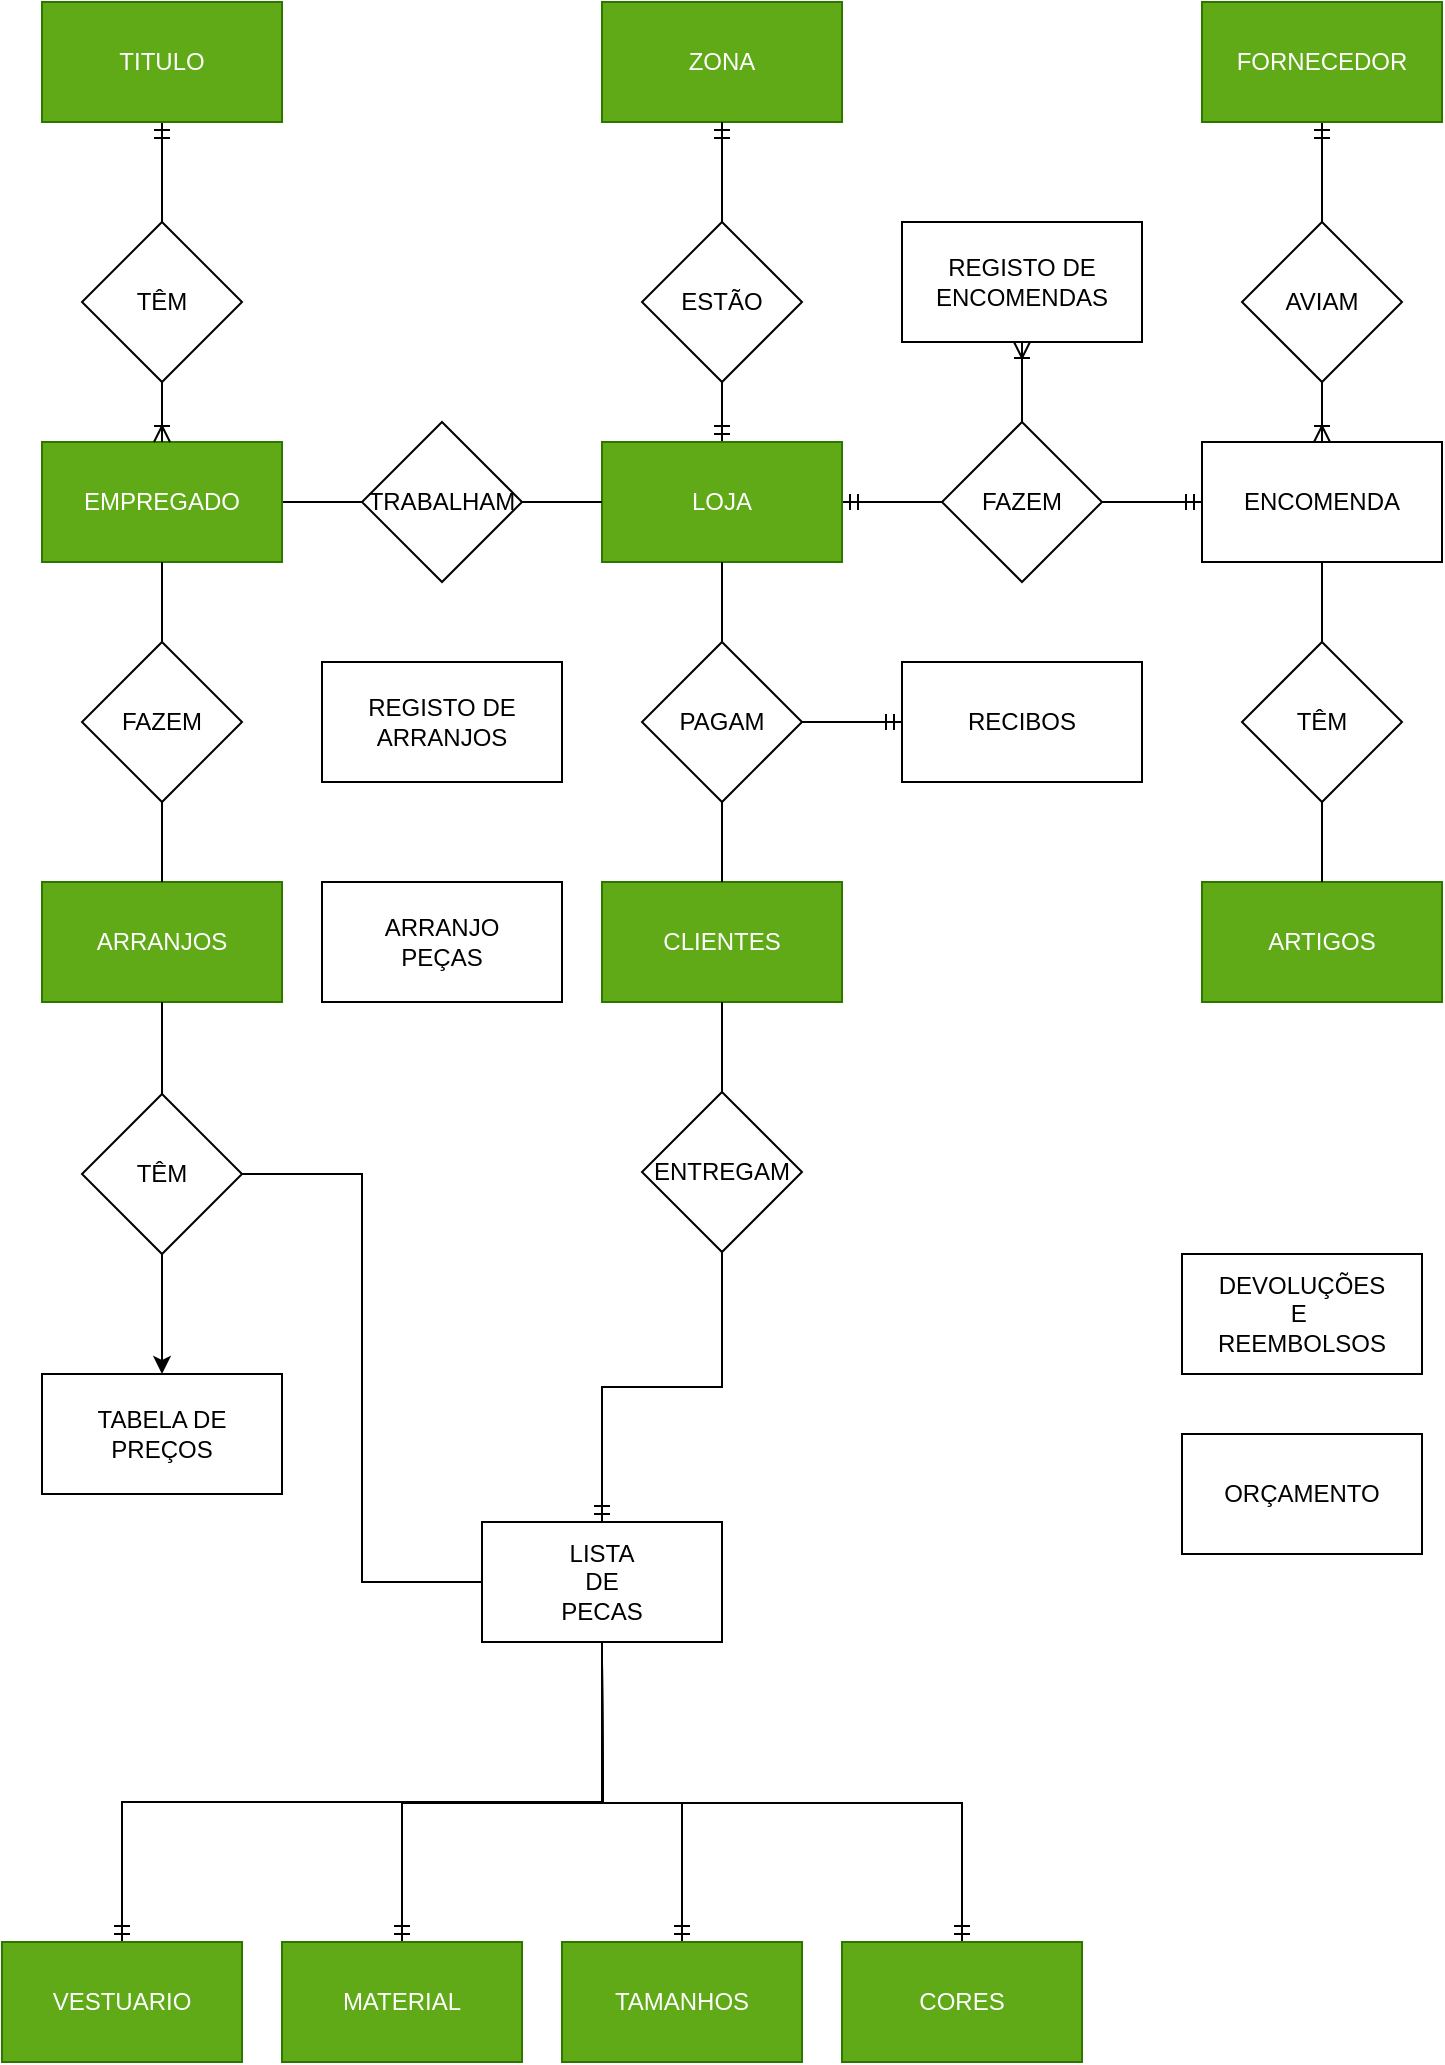 <mxfile version="21.2.8" type="device">
  <diagram id="VUGnv1790P0Y--bCL7xw" name="Página-1">
    <mxGraphModel dx="1100" dy="1124" grid="1" gridSize="10" guides="1" tooltips="1" connect="1" arrows="1" fold="1" page="1" pageScale="1" pageWidth="827" pageHeight="1169" math="0" shadow="0">
      <root>
        <mxCell id="0" />
        <mxCell id="1" parent="0" />
        <mxCell id="qNM4ZrsW653NBcpd8kQr-1" value="ZONA" style="rounded=0;whiteSpace=wrap;html=1;fillColor=#60a917;fontColor=#ffffff;strokeColor=#2D7600;" parent="1" vertex="1">
          <mxGeometry x="340" y="30" width="120" height="60" as="geometry" />
        </mxCell>
        <mxCell id="qNM4ZrsW653NBcpd8kQr-6" style="edgeStyle=orthogonalEdgeStyle;rounded=0;orthogonalLoop=1;jettySize=auto;html=1;exitX=0.5;exitY=0;exitDx=0;exitDy=0;entryX=0.5;entryY=1;entryDx=0;entryDy=0;endArrow=none;endFill=0;startArrow=ERmandOne;startFill=0;" parent="1" source="qNM4ZrsW653NBcpd8kQr-2" target="qNM4ZrsW653NBcpd8kQr-5" edge="1">
          <mxGeometry relative="1" as="geometry" />
        </mxCell>
        <mxCell id="qNM4ZrsW653NBcpd8kQr-22" style="edgeStyle=orthogonalEdgeStyle;rounded=0;orthogonalLoop=1;jettySize=auto;html=1;exitX=1;exitY=0.5;exitDx=0;exitDy=0;entryX=0;entryY=0.5;entryDx=0;entryDy=0;endArrow=none;endFill=0;startArrow=ERmandOne;startFill=0;" parent="1" source="qNM4ZrsW653NBcpd8kQr-2" target="qNM4ZrsW653NBcpd8kQr-21" edge="1">
          <mxGeometry relative="1" as="geometry" />
        </mxCell>
        <mxCell id="qNM4ZrsW653NBcpd8kQr-2" value="LOJA" style="rounded=0;whiteSpace=wrap;html=1;fillColor=#60a917;fontColor=#ffffff;strokeColor=#2D7600;" parent="1" vertex="1">
          <mxGeometry x="340" y="250" width="120" height="60" as="geometry" />
        </mxCell>
        <mxCell id="qNM4ZrsW653NBcpd8kQr-10" style="edgeStyle=orthogonalEdgeStyle;rounded=0;orthogonalLoop=1;jettySize=auto;html=1;exitX=1;exitY=0.5;exitDx=0;exitDy=0;entryX=0;entryY=0.5;entryDx=0;entryDy=0;endArrow=none;endFill=0;" parent="1" source="qNM4ZrsW653NBcpd8kQr-3" target="qNM4ZrsW653NBcpd8kQr-9" edge="1">
          <mxGeometry relative="1" as="geometry" />
        </mxCell>
        <mxCell id="qNM4ZrsW653NBcpd8kQr-3" value="EMPREGADO" style="rounded=0;whiteSpace=wrap;html=1;fillColor=#60a917;fontColor=#ffffff;strokeColor=#2D7600;" parent="1" vertex="1">
          <mxGeometry x="60" y="250" width="120" height="60" as="geometry" />
        </mxCell>
        <mxCell id="qNM4ZrsW653NBcpd8kQr-7" style="edgeStyle=orthogonalEdgeStyle;rounded=0;orthogonalLoop=1;jettySize=auto;html=1;exitX=0.5;exitY=0;exitDx=0;exitDy=0;entryX=0.5;entryY=1;entryDx=0;entryDy=0;endArrow=ERmandOne;endFill=0;startArrow=none;startFill=0;" parent="1" source="qNM4ZrsW653NBcpd8kQr-5" target="qNM4ZrsW653NBcpd8kQr-1" edge="1">
          <mxGeometry relative="1" as="geometry" />
        </mxCell>
        <mxCell id="qNM4ZrsW653NBcpd8kQr-5" value="ESTÃO" style="rhombus;whiteSpace=wrap;html=1;" parent="1" vertex="1">
          <mxGeometry x="360" y="140" width="80" height="80" as="geometry" />
        </mxCell>
        <mxCell id="qNM4ZrsW653NBcpd8kQr-11" style="edgeStyle=orthogonalEdgeStyle;rounded=0;orthogonalLoop=1;jettySize=auto;html=1;exitX=1;exitY=0.5;exitDx=0;exitDy=0;entryX=0;entryY=0.5;entryDx=0;entryDy=0;endArrow=none;endFill=0;" parent="1" source="qNM4ZrsW653NBcpd8kQr-9" target="qNM4ZrsW653NBcpd8kQr-2" edge="1">
          <mxGeometry relative="1" as="geometry" />
        </mxCell>
        <mxCell id="qNM4ZrsW653NBcpd8kQr-9" value="TRABALHAM" style="rhombus;whiteSpace=wrap;html=1;" parent="1" vertex="1">
          <mxGeometry x="220" y="240" width="80" height="80" as="geometry" />
        </mxCell>
        <mxCell id="qNM4ZrsW653NBcpd8kQr-15" style="edgeStyle=orthogonalEdgeStyle;rounded=0;orthogonalLoop=1;jettySize=auto;html=1;exitX=0.5;exitY=1;exitDx=0;exitDy=0;entryX=0.5;entryY=0;entryDx=0;entryDy=0;endArrow=ERoneToMany;endFill=0;" parent="1" source="qNM4ZrsW653NBcpd8kQr-12" target="qNM4ZrsW653NBcpd8kQr-3" edge="1">
          <mxGeometry relative="1" as="geometry" />
        </mxCell>
        <mxCell id="qNM4ZrsW653NBcpd8kQr-12" value="TÊM" style="rhombus;whiteSpace=wrap;html=1;" parent="1" vertex="1">
          <mxGeometry x="80" y="140" width="80" height="80" as="geometry" />
        </mxCell>
        <mxCell id="qNM4ZrsW653NBcpd8kQr-14" style="edgeStyle=orthogonalEdgeStyle;rounded=0;orthogonalLoop=1;jettySize=auto;html=1;exitX=0.5;exitY=1;exitDx=0;exitDy=0;entryX=0.5;entryY=0;entryDx=0;entryDy=0;endArrow=none;endFill=0;startArrow=ERmandOne;startFill=0;" parent="1" source="qNM4ZrsW653NBcpd8kQr-13" target="qNM4ZrsW653NBcpd8kQr-12" edge="1">
          <mxGeometry relative="1" as="geometry" />
        </mxCell>
        <mxCell id="qNM4ZrsW653NBcpd8kQr-13" value="TITULO" style="rounded=0;whiteSpace=wrap;html=1;fillColor=#60a917;fontColor=#ffffff;strokeColor=#2D7600;" parent="1" vertex="1">
          <mxGeometry x="60" y="30" width="120" height="60" as="geometry" />
        </mxCell>
        <mxCell id="qNM4ZrsW653NBcpd8kQr-23" style="edgeStyle=orthogonalEdgeStyle;rounded=0;orthogonalLoop=1;jettySize=auto;html=1;exitX=0;exitY=0.5;exitDx=0;exitDy=0;entryX=1;entryY=0.5;entryDx=0;entryDy=0;endArrow=none;endFill=0;startArrow=ERmandOne;startFill=0;" parent="1" source="qNM4ZrsW653NBcpd8kQr-18" target="qNM4ZrsW653NBcpd8kQr-21" edge="1">
          <mxGeometry relative="1" as="geometry" />
        </mxCell>
        <mxCell id="qNM4ZrsW653NBcpd8kQr-18" value="ENCOMENDA" style="rounded=0;whiteSpace=wrap;html=1;" parent="1" vertex="1">
          <mxGeometry x="640" y="250" width="120" height="60" as="geometry" />
        </mxCell>
        <mxCell id="qNM4ZrsW653NBcpd8kQr-24" style="edgeStyle=orthogonalEdgeStyle;rounded=0;orthogonalLoop=1;jettySize=auto;html=1;exitX=0.5;exitY=1;exitDx=0;exitDy=0;entryX=0.5;entryY=0;entryDx=0;entryDy=0;endArrow=none;endFill=0;startArrow=ERmandOne;startFill=0;" parent="1" source="qNM4ZrsW653NBcpd8kQr-19" target="qNM4ZrsW653NBcpd8kQr-20" edge="1">
          <mxGeometry relative="1" as="geometry" />
        </mxCell>
        <mxCell id="qNM4ZrsW653NBcpd8kQr-19" value="FORNECEDOR" style="rounded=0;whiteSpace=wrap;html=1;fillColor=#60a917;fontColor=#ffffff;strokeColor=#2D7600;" parent="1" vertex="1">
          <mxGeometry x="640" y="30" width="120" height="60" as="geometry" />
        </mxCell>
        <mxCell id="qNM4ZrsW653NBcpd8kQr-25" style="edgeStyle=orthogonalEdgeStyle;rounded=0;orthogonalLoop=1;jettySize=auto;html=1;exitX=0.5;exitY=1;exitDx=0;exitDy=0;entryX=0.5;entryY=0;entryDx=0;entryDy=0;endArrow=ERoneToMany;endFill=0;startArrow=none;startFill=0;" parent="1" source="qNM4ZrsW653NBcpd8kQr-20" target="qNM4ZrsW653NBcpd8kQr-18" edge="1">
          <mxGeometry relative="1" as="geometry" />
        </mxCell>
        <mxCell id="qNM4ZrsW653NBcpd8kQr-20" value="AVIAM" style="rhombus;whiteSpace=wrap;html=1;" parent="1" vertex="1">
          <mxGeometry x="660" y="140" width="80" height="80" as="geometry" />
        </mxCell>
        <mxCell id="qNM4ZrsW653NBcpd8kQr-47" style="edgeStyle=orthogonalEdgeStyle;rounded=0;orthogonalLoop=1;jettySize=auto;html=1;exitX=0.5;exitY=0;exitDx=0;exitDy=0;entryX=0.5;entryY=1;entryDx=0;entryDy=0;startArrow=none;startFill=0;endArrow=ERoneToMany;endFill=0;" parent="1" source="qNM4ZrsW653NBcpd8kQr-21" target="qNM4ZrsW653NBcpd8kQr-46" edge="1">
          <mxGeometry relative="1" as="geometry" />
        </mxCell>
        <mxCell id="qNM4ZrsW653NBcpd8kQr-21" value="FAZEM" style="rhombus;whiteSpace=wrap;html=1;" parent="1" vertex="1">
          <mxGeometry x="510" y="240" width="80" height="80" as="geometry" />
        </mxCell>
        <mxCell id="qNM4ZrsW653NBcpd8kQr-26" value="ARRANJOS" style="rounded=0;whiteSpace=wrap;html=1;fillColor=#60a917;fontColor=#ffffff;strokeColor=#2D7600;" parent="1" vertex="1">
          <mxGeometry x="60" y="470" width="120" height="60" as="geometry" />
        </mxCell>
        <mxCell id="qNM4ZrsW653NBcpd8kQr-28" style="edgeStyle=orthogonalEdgeStyle;rounded=0;orthogonalLoop=1;jettySize=auto;html=1;exitX=0.5;exitY=0;exitDx=0;exitDy=0;entryX=0.5;entryY=1;entryDx=0;entryDy=0;endArrow=none;endFill=0;" parent="1" source="qNM4ZrsW653NBcpd8kQr-27" target="qNM4ZrsW653NBcpd8kQr-3" edge="1">
          <mxGeometry relative="1" as="geometry" />
        </mxCell>
        <mxCell id="qNM4ZrsW653NBcpd8kQr-29" style="edgeStyle=orthogonalEdgeStyle;rounded=0;orthogonalLoop=1;jettySize=auto;html=1;exitX=0.5;exitY=1;exitDx=0;exitDy=0;entryX=0.5;entryY=0;entryDx=0;entryDy=0;endArrow=none;endFill=0;" parent="1" source="qNM4ZrsW653NBcpd8kQr-27" target="qNM4ZrsW653NBcpd8kQr-26" edge="1">
          <mxGeometry relative="1" as="geometry" />
        </mxCell>
        <mxCell id="qNM4ZrsW653NBcpd8kQr-27" value="FAZEM" style="rhombus;whiteSpace=wrap;html=1;" parent="1" vertex="1">
          <mxGeometry x="80" y="350" width="80" height="80" as="geometry" />
        </mxCell>
        <mxCell id="qNM4ZrsW653NBcpd8kQr-62" style="edgeStyle=orthogonalEdgeStyle;rounded=0;orthogonalLoop=1;jettySize=auto;html=1;exitX=0.5;exitY=0;exitDx=0;exitDy=0;startArrow=ERmandOne;startFill=0;endArrow=none;endFill=0;entryX=0.5;entryY=0.938;entryDx=0;entryDy=0;entryPerimeter=0;" parent="1" source="qNM4ZrsW653NBcpd8kQr-30" edge="1" target="qNM4ZrsW653NBcpd8kQr-35">
          <mxGeometry relative="1" as="geometry">
            <mxPoint x="400" y="660" as="targetPoint" />
          </mxGeometry>
        </mxCell>
        <mxCell id="qNM4ZrsW653NBcpd8kQr-30" value="LISTA&lt;br&gt;DE&lt;br&gt;PECAS" style="rounded=0;whiteSpace=wrap;html=1;" parent="1" vertex="1">
          <mxGeometry x="280" y="790" width="120" height="60" as="geometry" />
        </mxCell>
        <mxCell id="qNM4ZrsW653NBcpd8kQr-32" style="edgeStyle=orthogonalEdgeStyle;rounded=0;orthogonalLoop=1;jettySize=auto;html=1;exitX=0.5;exitY=0;exitDx=0;exitDy=0;entryX=0.5;entryY=1;entryDx=0;entryDy=0;endArrow=none;endFill=0;" parent="1" source="qNM4ZrsW653NBcpd8kQr-31" target="qNM4ZrsW653NBcpd8kQr-26" edge="1">
          <mxGeometry relative="1" as="geometry" />
        </mxCell>
        <mxCell id="qNM4ZrsW653NBcpd8kQr-33" style="edgeStyle=orthogonalEdgeStyle;rounded=0;orthogonalLoop=1;jettySize=auto;html=1;exitX=1;exitY=0.5;exitDx=0;exitDy=0;entryX=0;entryY=0.5;entryDx=0;entryDy=0;endArrow=none;endFill=0;" parent="1" source="qNM4ZrsW653NBcpd8kQr-31" target="qNM4ZrsW653NBcpd8kQr-30" edge="1">
          <mxGeometry relative="1" as="geometry" />
        </mxCell>
        <mxCell id="lFlEThtx5QpCWdJhCWmn-1" style="edgeStyle=orthogonalEdgeStyle;rounded=0;orthogonalLoop=1;jettySize=auto;html=1;exitX=0.5;exitY=1;exitDx=0;exitDy=0;entryX=0.5;entryY=0;entryDx=0;entryDy=0;" edge="1" parent="1" source="qNM4ZrsW653NBcpd8kQr-31" target="qNM4ZrsW653NBcpd8kQr-55">
          <mxGeometry relative="1" as="geometry" />
        </mxCell>
        <mxCell id="qNM4ZrsW653NBcpd8kQr-31" value="TÊM" style="rhombus;whiteSpace=wrap;html=1;" parent="1" vertex="1">
          <mxGeometry x="80" y="576" width="80" height="80" as="geometry" />
        </mxCell>
        <mxCell id="qNM4ZrsW653NBcpd8kQr-34" value="CLIENTES" style="rounded=0;whiteSpace=wrap;html=1;fillColor=#60a917;fontColor=#ffffff;strokeColor=#2D7600;" parent="1" vertex="1">
          <mxGeometry x="340" y="470" width="120" height="60" as="geometry" />
        </mxCell>
        <mxCell id="qNM4ZrsW653NBcpd8kQr-37" style="edgeStyle=orthogonalEdgeStyle;rounded=0;orthogonalLoop=1;jettySize=auto;html=1;exitX=0.5;exitY=0;exitDx=0;exitDy=0;entryX=0.5;entryY=1;entryDx=0;entryDy=0;endArrow=none;endFill=0;" parent="1" source="qNM4ZrsW653NBcpd8kQr-35" target="qNM4ZrsW653NBcpd8kQr-34" edge="1">
          <mxGeometry relative="1" as="geometry" />
        </mxCell>
        <mxCell id="qNM4ZrsW653NBcpd8kQr-35" value="ENTREGAM" style="rhombus;whiteSpace=wrap;html=1;" parent="1" vertex="1">
          <mxGeometry x="360" y="575" width="80" height="80" as="geometry" />
        </mxCell>
        <mxCell id="qNM4ZrsW653NBcpd8kQr-39" style="edgeStyle=orthogonalEdgeStyle;rounded=0;orthogonalLoop=1;jettySize=auto;html=1;exitX=0.5;exitY=0;exitDx=0;exitDy=0;entryX=0.5;entryY=1;entryDx=0;entryDy=0;endArrow=none;endFill=0;" parent="1" source="qNM4ZrsW653NBcpd8kQr-38" target="qNM4ZrsW653NBcpd8kQr-2" edge="1">
          <mxGeometry relative="1" as="geometry" />
        </mxCell>
        <mxCell id="qNM4ZrsW653NBcpd8kQr-40" style="edgeStyle=orthogonalEdgeStyle;rounded=0;orthogonalLoop=1;jettySize=auto;html=1;exitX=0.5;exitY=1;exitDx=0;exitDy=0;entryX=0.5;entryY=0;entryDx=0;entryDy=0;endArrow=none;endFill=0;" parent="1" source="qNM4ZrsW653NBcpd8kQr-38" target="qNM4ZrsW653NBcpd8kQr-34" edge="1">
          <mxGeometry relative="1" as="geometry" />
        </mxCell>
        <mxCell id="qNM4ZrsW653NBcpd8kQr-38" value="PAGAM" style="rhombus;whiteSpace=wrap;html=1;" parent="1" vertex="1">
          <mxGeometry x="360" y="350" width="80" height="80" as="geometry" />
        </mxCell>
        <mxCell id="qNM4ZrsW653NBcpd8kQr-41" value="ARTIGOS" style="rounded=0;whiteSpace=wrap;html=1;fillColor=#60a917;fontColor=#ffffff;strokeColor=#2D7600;" parent="1" vertex="1">
          <mxGeometry x="640" y="470" width="120" height="60" as="geometry" />
        </mxCell>
        <mxCell id="qNM4ZrsW653NBcpd8kQr-44" style="edgeStyle=orthogonalEdgeStyle;rounded=0;orthogonalLoop=1;jettySize=auto;html=1;exitX=0.5;exitY=0;exitDx=0;exitDy=0;entryX=0.5;entryY=1;entryDx=0;entryDy=0;endArrow=none;endFill=0;" parent="1" source="qNM4ZrsW653NBcpd8kQr-42" target="qNM4ZrsW653NBcpd8kQr-18" edge="1">
          <mxGeometry relative="1" as="geometry" />
        </mxCell>
        <mxCell id="qNM4ZrsW653NBcpd8kQr-45" style="edgeStyle=orthogonalEdgeStyle;rounded=0;orthogonalLoop=1;jettySize=auto;html=1;exitX=0.5;exitY=1;exitDx=0;exitDy=0;entryX=0.5;entryY=0;entryDx=0;entryDy=0;endArrow=none;endFill=0;" parent="1" source="qNM4ZrsW653NBcpd8kQr-42" target="qNM4ZrsW653NBcpd8kQr-41" edge="1">
          <mxGeometry relative="1" as="geometry" />
        </mxCell>
        <mxCell id="qNM4ZrsW653NBcpd8kQr-42" value="TÊM" style="rhombus;whiteSpace=wrap;html=1;" parent="1" vertex="1">
          <mxGeometry x="660" y="350" width="80" height="80" as="geometry" />
        </mxCell>
        <mxCell id="qNM4ZrsW653NBcpd8kQr-46" value="REGISTO DE&lt;br&gt;ENCOMENDAS" style="rounded=0;whiteSpace=wrap;html=1;" parent="1" vertex="1">
          <mxGeometry x="490" y="140" width="120" height="60" as="geometry" />
        </mxCell>
        <mxCell id="qNM4ZrsW653NBcpd8kQr-51" value="REGISTO DE&lt;br&gt;ARRANJOS" style="rounded=0;whiteSpace=wrap;html=1;" parent="1" vertex="1">
          <mxGeometry x="200" y="360" width="120" height="60" as="geometry" />
        </mxCell>
        <mxCell id="qNM4ZrsW653NBcpd8kQr-53" style="edgeStyle=orthogonalEdgeStyle;rounded=0;orthogonalLoop=1;jettySize=auto;html=1;exitX=0;exitY=0.5;exitDx=0;exitDy=0;entryX=1;entryY=0.5;entryDx=0;entryDy=0;startArrow=ERmandOne;startFill=0;endArrow=none;endFill=0;" parent="1" source="qNM4ZrsW653NBcpd8kQr-52" target="qNM4ZrsW653NBcpd8kQr-38" edge="1">
          <mxGeometry relative="1" as="geometry" />
        </mxCell>
        <mxCell id="qNM4ZrsW653NBcpd8kQr-52" value="RECIBOS" style="rounded=0;whiteSpace=wrap;html=1;" parent="1" vertex="1">
          <mxGeometry x="490" y="360" width="120" height="60" as="geometry" />
        </mxCell>
        <mxCell id="qNM4ZrsW653NBcpd8kQr-54" value="ARRANJO&lt;br&gt;PEÇAS" style="rounded=0;whiteSpace=wrap;html=1;" parent="1" vertex="1">
          <mxGeometry x="200" y="470" width="120" height="60" as="geometry" />
        </mxCell>
        <mxCell id="qNM4ZrsW653NBcpd8kQr-55" value="TABELA DE PREÇOS" style="rounded=0;whiteSpace=wrap;html=1;" parent="1" vertex="1">
          <mxGeometry x="60" y="716" width="120" height="60" as="geometry" />
        </mxCell>
        <mxCell id="qNM4ZrsW653NBcpd8kQr-56" value="ORÇAMENTO" style="rounded=0;whiteSpace=wrap;html=1;" parent="1" vertex="1">
          <mxGeometry x="630" y="746" width="120" height="60" as="geometry" />
        </mxCell>
        <mxCell id="qNM4ZrsW653NBcpd8kQr-57" value="DEVOLUÇÕES&lt;br&gt;E&amp;nbsp;&lt;br&gt;REEMBOLSOS" style="rounded=0;whiteSpace=wrap;html=1;" parent="1" vertex="1">
          <mxGeometry x="630" y="656" width="120" height="60" as="geometry" />
        </mxCell>
        <mxCell id="qNM4ZrsW653NBcpd8kQr-65" style="edgeStyle=orthogonalEdgeStyle;rounded=0;orthogonalLoop=1;jettySize=auto;html=1;exitX=0.5;exitY=0;exitDx=0;exitDy=0;startArrow=ERmandOne;startFill=0;endArrow=none;endFill=0;" parent="1" source="qNM4ZrsW653NBcpd8kQr-58" edge="1">
          <mxGeometry relative="1" as="geometry">
            <mxPoint x="340" y="860" as="targetPoint" />
          </mxGeometry>
        </mxCell>
        <mxCell id="qNM4ZrsW653NBcpd8kQr-58" value="TAMANHOS" style="rounded=0;whiteSpace=wrap;html=1;fillColor=#60a917;fontColor=#ffffff;strokeColor=#2D7600;" parent="1" vertex="1">
          <mxGeometry x="320" y="1000" width="120" height="60" as="geometry" />
        </mxCell>
        <mxCell id="qNM4ZrsW653NBcpd8kQr-64" style="edgeStyle=orthogonalEdgeStyle;rounded=0;orthogonalLoop=1;jettySize=auto;html=1;exitX=0.5;exitY=0;exitDx=0;exitDy=0;startArrow=ERmandOne;startFill=0;endArrow=none;endFill=0;" parent="1" source="qNM4ZrsW653NBcpd8kQr-59" edge="1">
          <mxGeometry relative="1" as="geometry">
            <mxPoint x="340" y="860" as="targetPoint" />
          </mxGeometry>
        </mxCell>
        <mxCell id="qNM4ZrsW653NBcpd8kQr-59" value="MATERIAL" style="rounded=0;whiteSpace=wrap;html=1;fillColor=#60a917;fontColor=#ffffff;strokeColor=#2D7600;" parent="1" vertex="1">
          <mxGeometry x="180" y="1000" width="120" height="60" as="geometry" />
        </mxCell>
        <mxCell id="qNM4ZrsW653NBcpd8kQr-66" style="edgeStyle=orthogonalEdgeStyle;rounded=0;orthogonalLoop=1;jettySize=auto;html=1;exitX=0.5;exitY=0;exitDx=0;exitDy=0;startArrow=ERmandOne;startFill=0;endArrow=none;endFill=0;" parent="1" source="qNM4ZrsW653NBcpd8kQr-60" edge="1">
          <mxGeometry relative="1" as="geometry">
            <mxPoint x="340" y="860" as="targetPoint" />
          </mxGeometry>
        </mxCell>
        <mxCell id="qNM4ZrsW653NBcpd8kQr-60" value="CORES" style="rounded=0;whiteSpace=wrap;html=1;fillColor=#60a917;fontColor=#ffffff;strokeColor=#2D7600;" parent="1" vertex="1">
          <mxGeometry x="460" y="1000" width="120" height="60" as="geometry" />
        </mxCell>
        <mxCell id="qNM4ZrsW653NBcpd8kQr-63" style="edgeStyle=orthogonalEdgeStyle;rounded=0;orthogonalLoop=1;jettySize=auto;html=1;exitX=0.5;exitY=0;exitDx=0;exitDy=0;entryX=0.5;entryY=1;entryDx=0;entryDy=0;startArrow=ERmandOne;startFill=0;endArrow=none;endFill=0;" parent="1" source="qNM4ZrsW653NBcpd8kQr-61" target="qNM4ZrsW653NBcpd8kQr-30" edge="1">
          <mxGeometry relative="1" as="geometry">
            <Array as="points">
              <mxPoint x="100" y="930" />
              <mxPoint x="340" y="930" />
            </Array>
          </mxGeometry>
        </mxCell>
        <mxCell id="qNM4ZrsW653NBcpd8kQr-61" value="VESTUARIO" style="rounded=0;whiteSpace=wrap;html=1;fillColor=#60a917;fontColor=#ffffff;strokeColor=#2D7600;" parent="1" vertex="1">
          <mxGeometry x="40" y="1000" width="120" height="60" as="geometry" />
        </mxCell>
      </root>
    </mxGraphModel>
  </diagram>
</mxfile>
